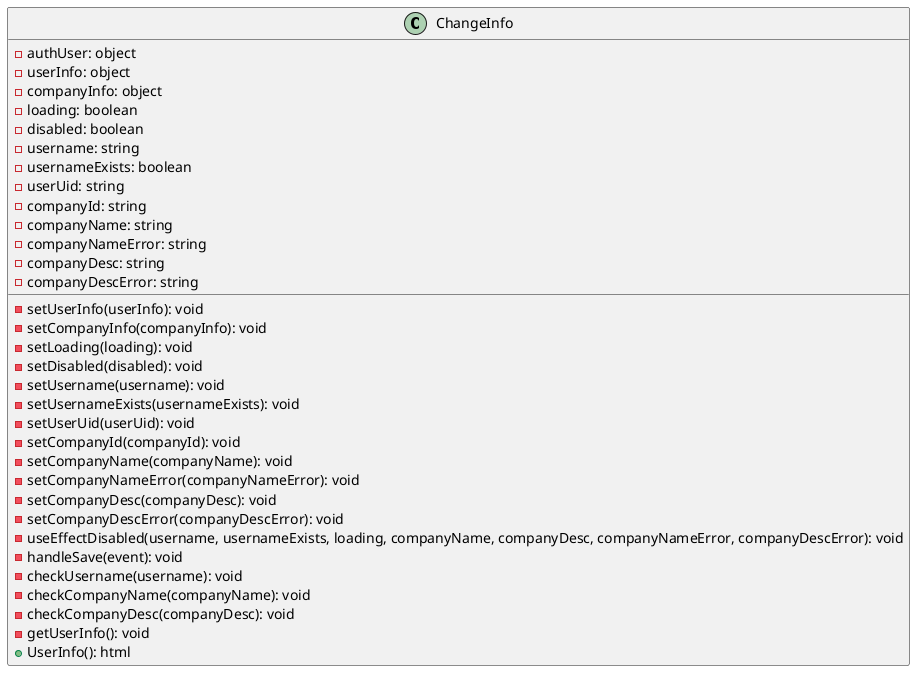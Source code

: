 @startuml modeli iz baze

class ChangeInfo {
    -authUser: object
    -userInfo: object
    -setUserInfo(userInfo): void
    -companyInfo: object
    -setCompanyInfo(companyInfo): void
    -loading: boolean
    -setLoading(loading): void
    -disabled: boolean
    -setDisabled(disabled): void
    -username: string
    -setUsername(username): void
    -usernameExists: boolean
    -setUsernameExists(usernameExists): void
    -userUid: string
    -setUserUid(userUid): void
    -companyId: string
    -setCompanyId(companyId): void
    -companyName: string
    -setCompanyName(companyName): void
    -companyNameError: string
    -setCompanyNameError(companyNameError): void
    -companyDesc: string
    -setCompanyDesc(companyDesc): void
    -companyDescError: string
    -setCompanyDescError(companyDescError): void
    -useEffectDisabled(username, usernameExists, loading, companyName, companyDesc, companyNameError, companyDescError): void
    -handleSave(event): void
    -checkUsername(username): void
    -checkCompanyName(companyName): void
    -checkCompanyDesc(companyDesc): void
    -getUserInfo(): void
    +UserInfo(): html
}